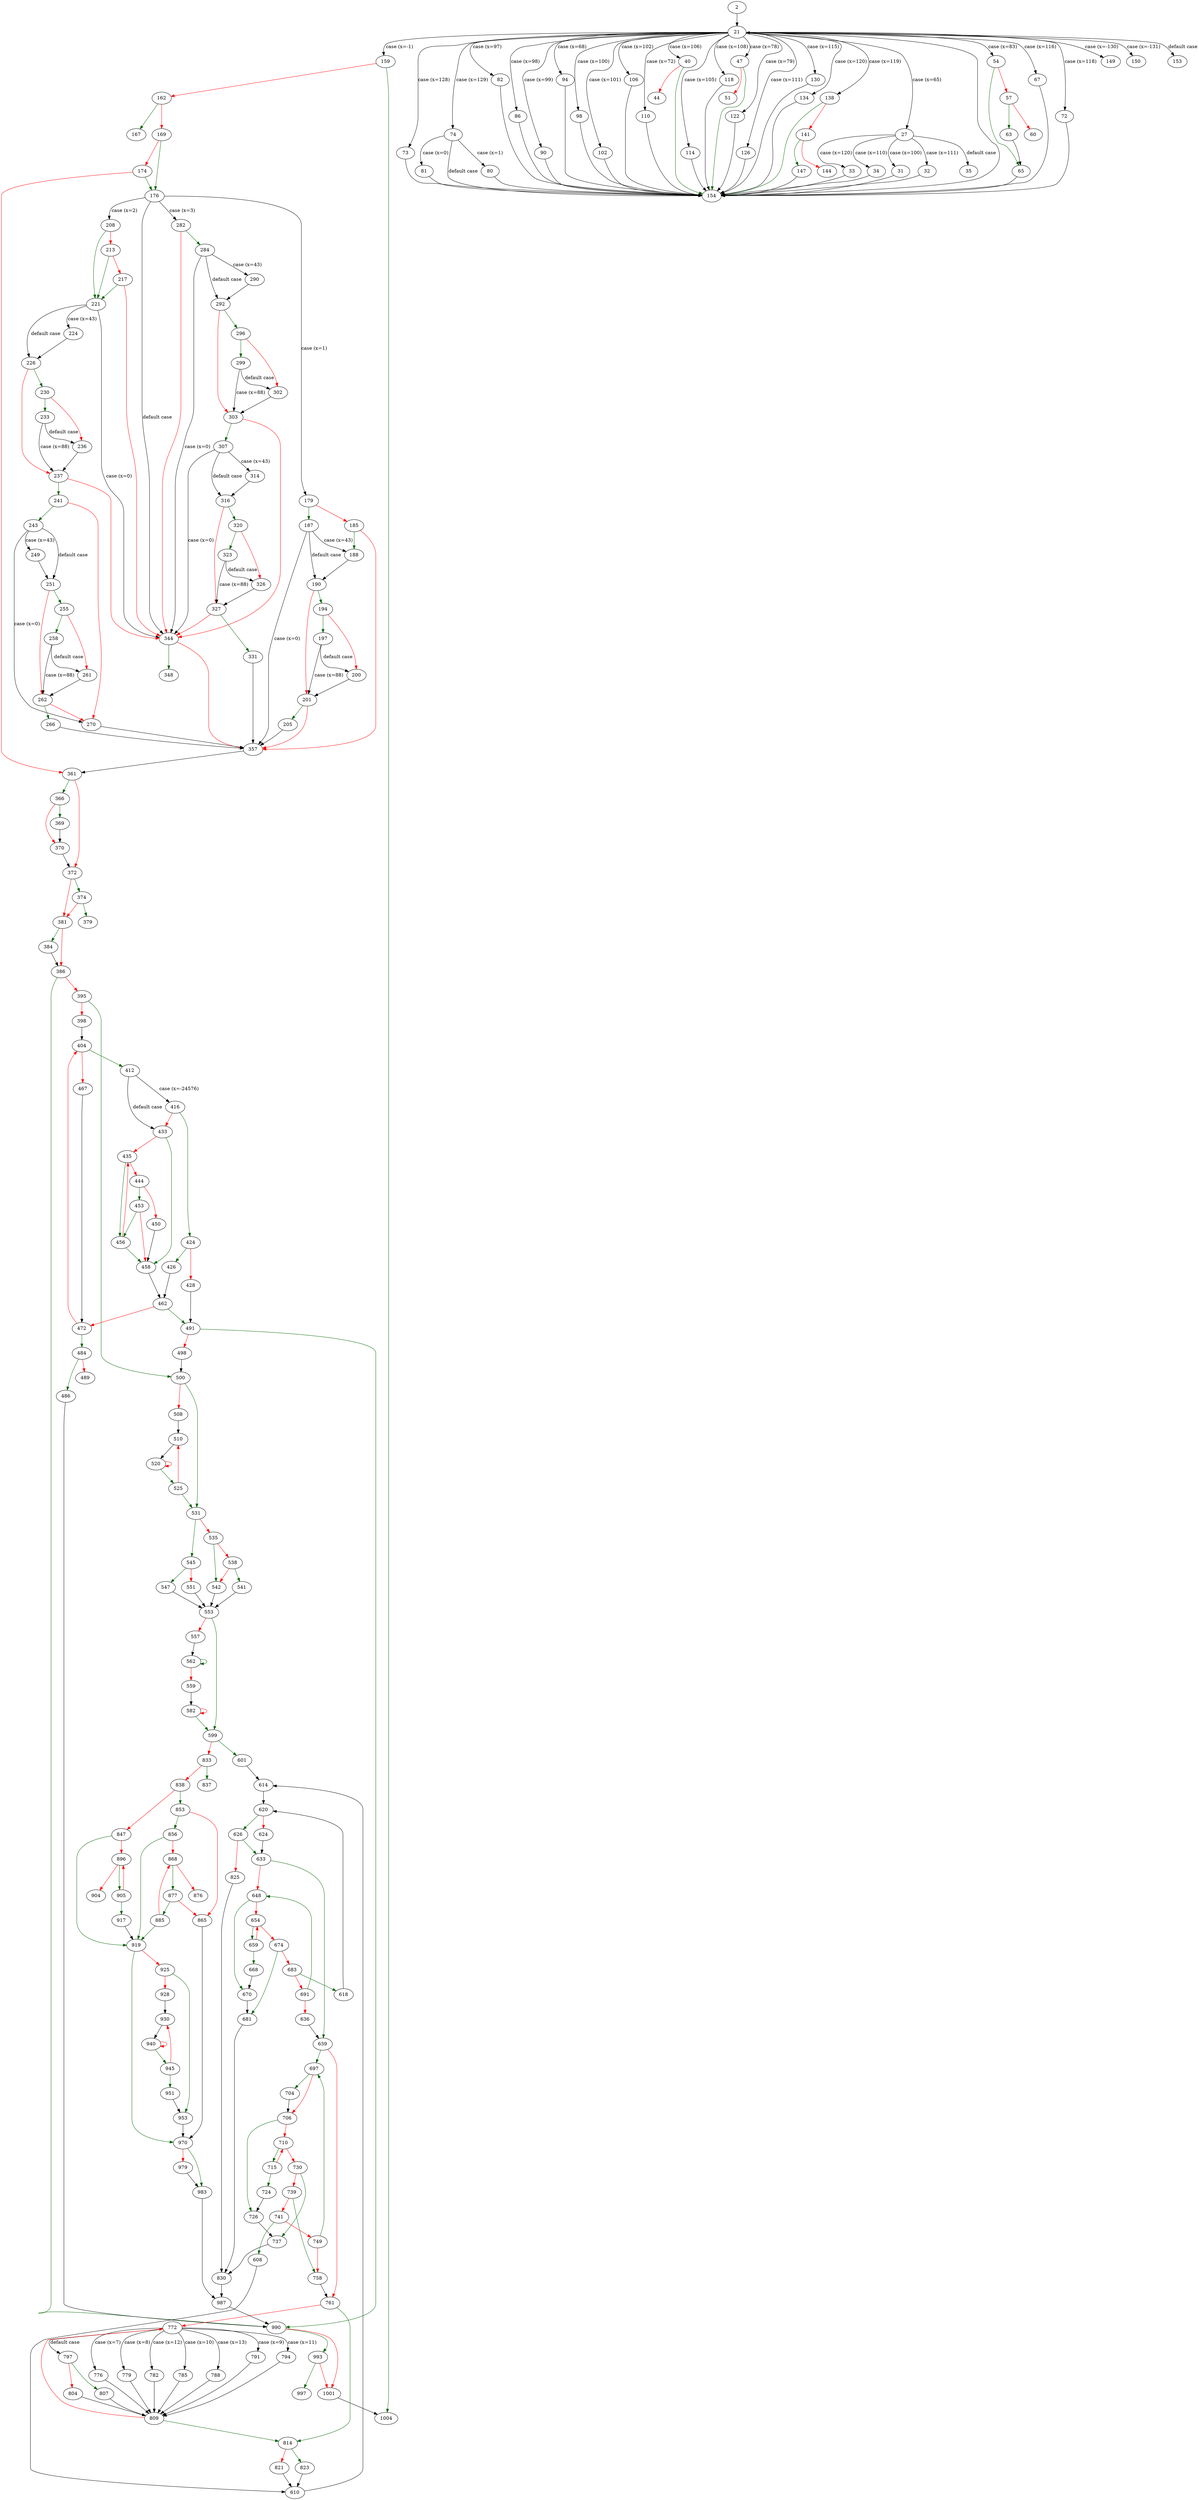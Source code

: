 strict digraph "main" {
	// Node definitions.
	2 [entry=true];
	21;
	159;
	27;
	40;
	47;
	54;
	67;
	72;
	73;
	74;
	82;
	86;
	90;
	94;
	98;
	102;
	106;
	110;
	114;
	118;
	122;
	126;
	130;
	134;
	138;
	149;
	150;
	153;
	31;
	32;
	33;
	34;
	35;
	154;
	44;
	51;
	65;
	57;
	63;
	60;
	80;
	81;
	141;
	147;
	144;
	1004;
	162;
	167;
	169;
	176;
	174;
	361;
	179;
	208;
	282;
	344;
	187;
	185;
	188;
	357;
	190;
	194;
	201;
	197;
	200;
	205;
	221;
	213;
	217;
	224;
	226;
	230;
	237;
	233;
	236;
	241;
	243;
	270;
	249;
	251;
	255;
	262;
	258;
	261;
	266;
	284;
	290;
	292;
	296;
	303;
	299;
	302;
	307;
	314;
	316;
	320;
	327;
	323;
	326;
	331;
	348;
	366;
	372;
	369;
	370;
	374;
	381;
	379;
	384;
	386;
	990;
	395;
	500;
	398;
	404;
	412;
	467;
	416;
	433;
	424;
	426;
	428;
	462;
	491;
	458;
	435;
	456;
	444;
	453;
	450;
	472;
	484;
	486;
	489;
	498;
	531;
	508;
	510;
	520;
	525;
	545;
	535;
	542;
	538;
	541;
	553;
	547;
	551;
	599;
	557;
	562;
	559;
	582;
	601;
	833;
	614;
	608;
	610;
	620;
	618;
	626;
	624;
	633;
	825;
	639;
	648;
	636;
	697;
	761;
	670;
	654;
	659;
	674;
	668;
	681;
	683;
	830;
	691;
	704;
	706;
	726;
	710;
	715;
	730;
	724;
	737;
	739;
	758;
	741;
	749;
	814;
	772;
	776;
	779;
	782;
	785;
	788;
	791;
	794;
	797;
	809;
	807;
	804;
	823;
	821;
	987;
	837;
	838;
	853;
	847;
	919;
	896;
	856;
	865;
	868;
	970;
	877;
	876;
	885;
	905;
	904;
	917;
	925;
	953;
	928;
	930;
	940;
	945;
	951;
	983;
	979;
	993;
	1001;
	997;

	// Edge definitions.
	2 -> 21;
	21 -> 159 [
		cond="case (x=-1)"
		label="case (x=-1)"
	];
	21 -> 27 [
		cond="case (x=65)"
		label="case (x=65)"
	];
	21 -> 40 [
		cond="case (x=106)"
		label="case (x=106)"
	];
	21 -> 47 [
		cond="case (x=78)"
		label="case (x=78)"
	];
	21 -> 54 [
		cond="case (x=83)"
		label="case (x=83)"
	];
	21 -> 67 [
		cond="case (x=116)"
		label="case (x=116)"
	];
	21 -> 72 [
		cond="case (x=118)"
		label="case (x=118)"
	];
	21 -> 73 [
		cond="case (x=128)"
		label="case (x=128)"
	];
	21 -> 74 [
		cond="case (x=129)"
		label="case (x=129)"
	];
	21 -> 82 [
		cond="case (x=97)"
		label="case (x=97)"
	];
	21 -> 86 [
		cond="case (x=98)"
		label="case (x=98)"
	];
	21 -> 90 [
		cond="case (x=99)"
		label="case (x=99)"
	];
	21 -> 94 [
		cond="case (x=68)"
		label="case (x=68)"
	];
	21 -> 98 [
		cond="case (x=100)"
		label="case (x=100)"
	];
	21 -> 102 [
		cond="case (x=101)"
		label="case (x=101)"
	];
	21 -> 106 [
		cond="case (x=102)"
		label="case (x=102)"
	];
	21 -> 110 [
		cond="case (x=72)"
		label="case (x=72)"
	];
	21 -> 114 [
		cond="case (x=105)"
		label="case (x=105)"
	];
	21 -> 118 [
		cond="case (x=108)"
		label="case (x=108)"
	];
	21 -> 122 [
		cond="case (x=79)"
		label="case (x=79)"
	];
	21 -> 126 [
		cond="case (x=111)"
		label="case (x=111)"
	];
	21 -> 130 [
		cond="case (x=115)"
		label="case (x=115)"
	];
	21 -> 134 [
		cond="case (x=120)"
		label="case (x=120)"
	];
	21 -> 138 [
		cond="case (x=119)"
		label="case (x=119)"
	];
	21 -> 149 [
		cond="case (x=-130)"
		label="case (x=-130)"
	];
	21 -> 150 [
		cond="case (x=-131)"
		label="case (x=-131)"
	];
	21 -> 153 [
		cond="default case"
		label="default case"
	];
	159 -> 1004 [
		color=darkgreen
		cond=true
	];
	159 -> 162 [
		color=red
		cond=false
	];
	27 -> 31 [
		cond="case (x=100)"
		label="case (x=100)"
	];
	27 -> 32 [
		cond="case (x=111)"
		label="case (x=111)"
	];
	27 -> 33 [
		cond="case (x=120)"
		label="case (x=120)"
	];
	27 -> 34 [
		cond="case (x=110)"
		label="case (x=110)"
	];
	27 -> 35 [
		cond="default case"
		label="default case"
	];
	40 -> 154 [
		color=darkgreen
		cond=true
	];
	40 -> 44 [
		color=red
		cond=false
	];
	47 -> 154 [
		color=darkgreen
		cond=true
	];
	47 -> 51 [
		color=red
		cond=false
	];
	54 -> 65 [
		color=darkgreen
		cond=true
	];
	54 -> 57 [
		color=red
		cond=false
	];
	67 -> 154;
	72 -> 154;
	73 -> 154;
	74 -> 154 [
		cond="default case"
		label="default case"
	];
	74 -> 80 [
		cond="case (x=1)"
		label="case (x=1)"
	];
	74 -> 81 [
		cond="case (x=0)"
		label="case (x=0)"
	];
	82 -> 154;
	86 -> 154;
	90 -> 154;
	94 -> 154;
	98 -> 154;
	102 -> 154;
	106 -> 154;
	110 -> 154;
	114 -> 154;
	118 -> 154;
	122 -> 154;
	126 -> 154;
	130 -> 154;
	134 -> 154;
	138 -> 154 [
		color=darkgreen
		cond=true
	];
	138 -> 141 [
		color=red
		cond=false
	];
	31 -> 154;
	32 -> 154;
	33 -> 154;
	34 -> 154;
	154 -> 21;
	65 -> 154;
	57 -> 63 [
		color=darkgreen
		cond=true
	];
	57 -> 60 [
		color=red
		cond=false
	];
	63 -> 65;
	80 -> 154;
	81 -> 154;
	141 -> 147 [
		color=darkgreen
		cond=true
	];
	141 -> 144 [
		color=red
		cond=false
	];
	147 -> 154;
	162 -> 167 [
		color=darkgreen
		cond=true
	];
	162 -> 169 [
		color=red
		cond=false
	];
	169 -> 176 [
		color=darkgreen
		cond=true
	];
	169 -> 174 [
		color=red
		cond=false
	];
	176 -> 179 [
		cond="case (x=1)"
		label="case (x=1)"
	];
	176 -> 208 [
		cond="case (x=2)"
		label="case (x=2)"
	];
	176 -> 282 [
		cond="case (x=3)"
		label="case (x=3)"
	];
	176 -> 344 [
		cond="default case"
		label="default case"
	];
	174 -> 176 [
		color=darkgreen
		cond=true
	];
	174 -> 361 [
		color=red
		cond=false
	];
	361 -> 366 [
		color=darkgreen
		cond=true
	];
	361 -> 372 [
		color=red
		cond=false
	];
	179 -> 187 [
		color=darkgreen
		cond=true
	];
	179 -> 185 [
		color=red
		cond=false
	];
	208 -> 221 [
		color=darkgreen
		cond=true
	];
	208 -> 213 [
		color=red
		cond=false
	];
	282 -> 344 [
		color=red
		cond=false
	];
	282 -> 284 [
		color=darkgreen
		cond=true
	];
	344 -> 357 [
		color=red
		cond=false
	];
	344 -> 348 [
		color=darkgreen
		cond=true
	];
	187 -> 188 [
		cond="case (x=43)"
		label="case (x=43)"
	];
	187 -> 357 [
		cond="case (x=0)"
		label="case (x=0)"
	];
	187 -> 190 [
		cond="default case"
		label="default case"
	];
	185 -> 188 [
		color=darkgreen
		cond=true
	];
	185 -> 357 [
		color=red
		cond=false
	];
	188 -> 190;
	357 -> 361;
	190 -> 194 [
		color=darkgreen
		cond=true
	];
	190 -> 201 [
		color=red
		cond=false
	];
	194 -> 197 [
		color=darkgreen
		cond=true
	];
	194 -> 200 [
		color=red
		cond=false
	];
	201 -> 357 [
		color=red
		cond=false
	];
	201 -> 205 [
		color=darkgreen
		cond=true
	];
	197 -> 201 [
		cond="case (x=88)"
		label="case (x=88)"
	];
	197 -> 200 [
		cond="default case"
		label="default case"
	];
	200 -> 201;
	205 -> 357;
	221 -> 344 [
		cond="case (x=0)"
		label="case (x=0)"
	];
	221 -> 224 [
		cond="case (x=43)"
		label="case (x=43)"
	];
	221 -> 226 [
		cond="default case"
		label="default case"
	];
	213 -> 221 [
		color=darkgreen
		cond=true
	];
	213 -> 217 [
		color=red
		cond=false
	];
	217 -> 344 [
		color=red
		cond=false
	];
	217 -> 221 [
		color=darkgreen
		cond=true
	];
	224 -> 226;
	226 -> 230 [
		color=darkgreen
		cond=true
	];
	226 -> 237 [
		color=red
		cond=false
	];
	230 -> 233 [
		color=darkgreen
		cond=true
	];
	230 -> 236 [
		color=red
		cond=false
	];
	237 -> 344 [
		color=red
		cond=false
	];
	237 -> 241 [
		color=darkgreen
		cond=true
	];
	233 -> 237 [
		cond="case (x=88)"
		label="case (x=88)"
	];
	233 -> 236 [
		cond="default case"
		label="default case"
	];
	236 -> 237;
	241 -> 243 [
		color=darkgreen
		cond=true
	];
	241 -> 270 [
		color=red
		cond=false
	];
	243 -> 270 [
		cond="case (x=0)"
		label="case (x=0)"
	];
	243 -> 249 [
		cond="case (x=43)"
		label="case (x=43)"
	];
	243 -> 251 [
		cond="default case"
		label="default case"
	];
	270 -> 357;
	249 -> 251;
	251 -> 255 [
		color=darkgreen
		cond=true
	];
	251 -> 262 [
		color=red
		cond=false
	];
	255 -> 258 [
		color=darkgreen
		cond=true
	];
	255 -> 261 [
		color=red
		cond=false
	];
	262 -> 270 [
		color=red
		cond=false
	];
	262 -> 266 [
		color=darkgreen
		cond=true
	];
	258 -> 262 [
		cond="case (x=88)"
		label="case (x=88)"
	];
	258 -> 261 [
		cond="default case"
		label="default case"
	];
	261 -> 262;
	266 -> 357;
	284 -> 344 [
		cond="case (x=0)"
		label="case (x=0)"
	];
	284 -> 290 [
		cond="case (x=43)"
		label="case (x=43)"
	];
	284 -> 292 [
		cond="default case"
		label="default case"
	];
	290 -> 292;
	292 -> 296 [
		color=darkgreen
		cond=true
	];
	292 -> 303 [
		color=red
		cond=false
	];
	296 -> 299 [
		color=darkgreen
		cond=true
	];
	296 -> 302 [
		color=red
		cond=false
	];
	303 -> 344 [
		color=red
		cond=false
	];
	303 -> 307 [
		color=darkgreen
		cond=true
	];
	299 -> 303 [
		cond="case (x=88)"
		label="case (x=88)"
	];
	299 -> 302 [
		cond="default case"
		label="default case"
	];
	302 -> 303;
	307 -> 344 [
		cond="case (x=0)"
		label="case (x=0)"
	];
	307 -> 314 [
		cond="case (x=43)"
		label="case (x=43)"
	];
	307 -> 316 [
		cond="default case"
		label="default case"
	];
	314 -> 316;
	316 -> 320 [
		color=darkgreen
		cond=true
	];
	316 -> 327 [
		color=red
		cond=false
	];
	320 -> 323 [
		color=darkgreen
		cond=true
	];
	320 -> 326 [
		color=red
		cond=false
	];
	327 -> 344 [
		color=red
		cond=false
	];
	327 -> 331 [
		color=darkgreen
		cond=true
	];
	323 -> 327 [
		cond="case (x=88)"
		label="case (x=88)"
	];
	323 -> 326 [
		cond="default case"
		label="default case"
	];
	326 -> 327;
	331 -> 357;
	366 -> 369 [
		color=darkgreen
		cond=true
	];
	366 -> 370 [
		color=red
		cond=false
	];
	372 -> 374 [
		color=darkgreen
		cond=true
	];
	372 -> 381 [
		color=red
		cond=false
	];
	369 -> 370;
	370 -> 372;
	374 -> 381 [
		color=red
		cond=false
	];
	374 -> 379 [
		color=darkgreen
		cond=true
	];
	381 -> 384 [
		color=darkgreen
		cond=true
	];
	381 -> 386 [
		color=red
		cond=false
	];
	384 -> 386;
	386 -> 990 [
		color=darkgreen
		cond=true
	];
	386 -> 395 [
		color=red
		cond=false
	];
	990 -> 993 [
		color=darkgreen
		cond=true
	];
	990 -> 1001 [
		color=red
		cond=false
	];
	395 -> 500 [
		color=darkgreen
		cond=true
	];
	395 -> 398 [
		color=red
		cond=false
	];
	500 -> 531 [
		color=darkgreen
		cond=true
	];
	500 -> 508 [
		color=red
		cond=false
	];
	398 -> 404;
	404 -> 412 [
		color=darkgreen
		cond=true
	];
	404 -> 467 [
		color=red
		cond=false
	];
	412 -> 416 [
		cond="case (x=-24576)"
		label="case (x=-24576)"
	];
	412 -> 433 [
		cond="default case"
		label="default case"
	];
	467 -> 472;
	416 -> 433 [
		color=red
		cond=false
	];
	416 -> 424 [
		color=darkgreen
		cond=true
	];
	433 -> 458 [
		color=darkgreen
		cond=true
	];
	433 -> 435 [
		color=red
		cond=false
	];
	424 -> 426 [
		color=darkgreen
		cond=true
	];
	424 -> 428 [
		color=red
		cond=false
	];
	426 -> 462;
	428 -> 491;
	462 -> 491 [
		color=darkgreen
		cond=true
	];
	462 -> 472 [
		color=red
		cond=false
	];
	491 -> 990 [
		color=darkgreen
		cond=true
	];
	491 -> 498 [
		color=red
		cond=false
	];
	458 -> 462;
	435 -> 456 [
		color=darkgreen
		cond=true
	];
	435 -> 444 [
		color=red
		cond=false
	];
	456 -> 458 [
		color=darkgreen
		cond=true
	];
	456 -> 435 [
		color=red
		cond=false
	];
	444 -> 453 [
		color=darkgreen
		cond=true
	];
	444 -> 450 [
		color=red
		cond=false
	];
	453 -> 458 [
		color=red
		cond=false
	];
	453 -> 456 [
		color=darkgreen
		cond=true
	];
	450 -> 458;
	472 -> 404 [
		color=red
		cond=false
	];
	472 -> 484 [
		color=darkgreen
		cond=true
	];
	484 -> 486 [
		color=darkgreen
		cond=true
	];
	484 -> 489 [
		color=red
		cond=false
	];
	486 -> 990;
	498 -> 500;
	531 -> 545 [
		color=darkgreen
		cond=true
	];
	531 -> 535 [
		color=red
		cond=false
	];
	508 -> 510;
	510 -> 520;
	520 -> 520 [
		color=red
		cond=false
	];
	520 -> 525 [
		color=darkgreen
		cond=true
	];
	525 -> 531 [
		color=darkgreen
		cond=true
	];
	525 -> 510 [
		color=red
		cond=false
	];
	545 -> 547 [
		color=darkgreen
		cond=true
	];
	545 -> 551 [
		color=red
		cond=false
	];
	535 -> 542 [
		color=darkgreen
		cond=true
	];
	535 -> 538 [
		color=red
		cond=false
	];
	542 -> 553;
	538 -> 542 [
		color=red
		cond=false
	];
	538 -> 541 [
		color=darkgreen
		cond=true
	];
	541 -> 553;
	553 -> 599 [
		color=darkgreen
		cond=true
	];
	553 -> 557 [
		color=red
		cond=false
	];
	547 -> 553;
	551 -> 553;
	599 -> 601 [
		color=darkgreen
		cond=true
	];
	599 -> 833 [
		color=red
		cond=false
	];
	557 -> 562;
	562 -> 562 [
		color=darkgreen
		cond=true
	];
	562 -> 559 [
		color=red
		cond=false
	];
	559 -> 582;
	582 -> 599 [
		color=darkgreen
		cond=true
	];
	582 -> 582 [
		color=red
		cond=false
	];
	601 -> 614;
	833 -> 837 [
		color=darkgreen
		cond=true
	];
	833 -> 838 [
		color=red
		cond=false
	];
	614 -> 620;
	608 -> 610;
	610 -> 614;
	620 -> 626 [
		color=darkgreen
		cond=true
	];
	620 -> 624 [
		color=red
		cond=false
	];
	618 -> 620;
	626 -> 633 [
		color=darkgreen
		cond=true
	];
	626 -> 825 [
		color=red
		cond=false
	];
	624 -> 633;
	633 -> 639 [
		color=darkgreen
		cond=true
	];
	633 -> 648 [
		color=red
		cond=false
	];
	825 -> 830;
	639 -> 697 [
		color=darkgreen
		cond=true
	];
	639 -> 761 [
		color=red
		cond=false
	];
	648 -> 670 [
		color=darkgreen
		cond=true
	];
	648 -> 654 [
		color=red
		cond=false
	];
	636 -> 639;
	697 -> 704 [
		color=darkgreen
		cond=true
	];
	697 -> 706 [
		color=red
		cond=false
	];
	761 -> 814 [
		color=darkgreen
		cond=true
	];
	761 -> 772 [
		color=red
		cond=false
	];
	670 -> 681;
	654 -> 659 [
		color=darkgreen
		cond=true
	];
	654 -> 674 [
		color=red
		cond=false
	];
	659 -> 654 [
		color=red
		cond=false
	];
	659 -> 668 [
		color=darkgreen
		cond=true
	];
	674 -> 681 [
		color=darkgreen
		cond=true
	];
	674 -> 683 [
		color=red
		cond=false
	];
	668 -> 670;
	681 -> 830;
	683 -> 618 [
		color=darkgreen
		cond=true
	];
	683 -> 691 [
		color=red
		cond=false
	];
	830 -> 987;
	691 -> 648 [
		color=darkgreen
		cond=true
	];
	691 -> 636 [
		color=red
		cond=false
	];
	704 -> 706;
	706 -> 726 [
		color=darkgreen
		cond=true
	];
	706 -> 710 [
		color=red
		cond=false
	];
	726 -> 737;
	710 -> 715 [
		color=darkgreen
		cond=true
	];
	710 -> 730 [
		color=red
		cond=false
	];
	715 -> 710 [
		color=red
		cond=false
	];
	715 -> 724 [
		color=darkgreen
		cond=true
	];
	730 -> 737 [
		color=darkgreen
		cond=true
	];
	730 -> 739 [
		color=red
		cond=false
	];
	724 -> 726;
	737 -> 830;
	739 -> 758 [
		color=darkgreen
		cond=true
	];
	739 -> 741 [
		color=red
		cond=false
	];
	758 -> 761;
	741 -> 608 [
		color=darkgreen
		cond=true
	];
	741 -> 749 [
		color=red
		cond=false
	];
	749 -> 697 [
		color=darkgreen
		cond=true
	];
	749 -> 758 [
		color=red
		cond=false
	];
	814 -> 823 [
		color=darkgreen
		cond=true
	];
	814 -> 821 [
		color=red
		cond=false
	];
	772 -> 776 [
		cond="case (x=7)"
		label="case (x=7)"
	];
	772 -> 779 [
		cond="case (x=8)"
		label="case (x=8)"
	];
	772 -> 782 [
		cond="case (x=12)"
		label="case (x=12)"
	];
	772 -> 785 [
		cond="case (x=10)"
		label="case (x=10)"
	];
	772 -> 788 [
		cond="case (x=13)"
		label="case (x=13)"
	];
	772 -> 791 [
		cond="case (x=9)"
		label="case (x=9)"
	];
	772 -> 794 [
		cond="case (x=11)"
		label="case (x=11)"
	];
	772 -> 797 [
		cond="default case"
		label="default case"
	];
	776 -> 809;
	779 -> 809;
	782 -> 809;
	785 -> 809;
	788 -> 809;
	791 -> 809;
	794 -> 809;
	797 -> 807 [
		color=darkgreen
		cond=true
	];
	797 -> 804 [
		color=red
		cond=false
	];
	809 -> 814 [
		color=darkgreen
		cond=true
	];
	809 -> 772 [
		color=red
		cond=false
	];
	807 -> 809;
	804 -> 809;
	823 -> 610;
	821 -> 610;
	987 -> 990;
	838 -> 853 [
		color=darkgreen
		cond=true
	];
	838 -> 847 [
		color=red
		cond=false
	];
	853 -> 856 [
		color=darkgreen
		cond=true
	];
	853 -> 865 [
		color=red
		cond=false
	];
	847 -> 919 [
		color=darkgreen
		cond=true
	];
	847 -> 896 [
		color=red
		cond=false
	];
	919 -> 970 [
		color=darkgreen
		cond=true
	];
	919 -> 925 [
		color=red
		cond=false
	];
	896 -> 905 [
		color=darkgreen
		cond=true
	];
	896 -> 904 [
		color=red
		cond=false
	];
	856 -> 919 [
		color=darkgreen
		cond=true
	];
	856 -> 868 [
		color=red
		cond=false
	];
	865 -> 970;
	868 -> 877 [
		color=darkgreen
		cond=true
	];
	868 -> 876 [
		color=red
		cond=false
	];
	970 -> 983 [
		color=darkgreen
		cond=true
	];
	970 -> 979 [
		color=red
		cond=false
	];
	877 -> 865 [
		color=red
		cond=false
	];
	877 -> 885 [
		color=darkgreen
		cond=true
	];
	885 -> 919 [
		color=darkgreen
		cond=true
	];
	885 -> 868 [
		color=red
		cond=false
	];
	905 -> 896 [
		color=red
		cond=false
	];
	905 -> 917 [
		color=darkgreen
		cond=true
	];
	917 -> 919;
	925 -> 953 [
		color=darkgreen
		cond=true
	];
	925 -> 928 [
		color=red
		cond=false
	];
	953 -> 970;
	928 -> 930;
	930 -> 940;
	940 -> 940 [
		color=red
		cond=false
	];
	940 -> 945 [
		color=darkgreen
		cond=true
	];
	945 -> 930 [
		color=red
		cond=false
	];
	945 -> 951 [
		color=darkgreen
		cond=true
	];
	951 -> 953;
	983 -> 987;
	979 -> 983;
	993 -> 1001 [
		color=red
		cond=false
	];
	993 -> 997 [
		color=darkgreen
		cond=true
	];
	1001 -> 1004;
}